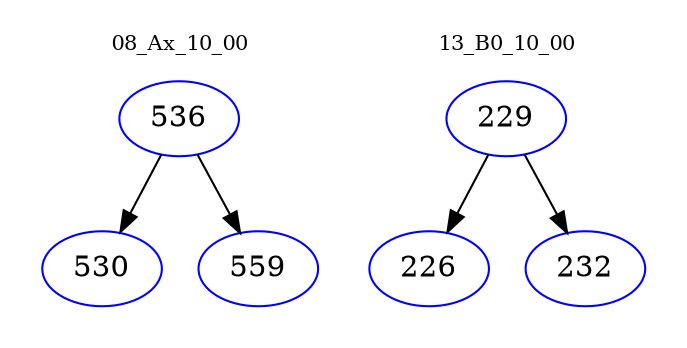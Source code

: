 digraph{
subgraph cluster_0 {
color = white
label = "08_Ax_10_00";
fontsize=10;
T0_536 [label="536", color="blue"]
T0_536 -> T0_530 [color="black"]
T0_530 [label="530", color="blue"]
T0_536 -> T0_559 [color="black"]
T0_559 [label="559", color="blue"]
}
subgraph cluster_1 {
color = white
label = "13_B0_10_00";
fontsize=10;
T1_229 [label="229", color="blue"]
T1_229 -> T1_226 [color="black"]
T1_226 [label="226", color="blue"]
T1_229 -> T1_232 [color="black"]
T1_232 [label="232", color="blue"]
}
}
